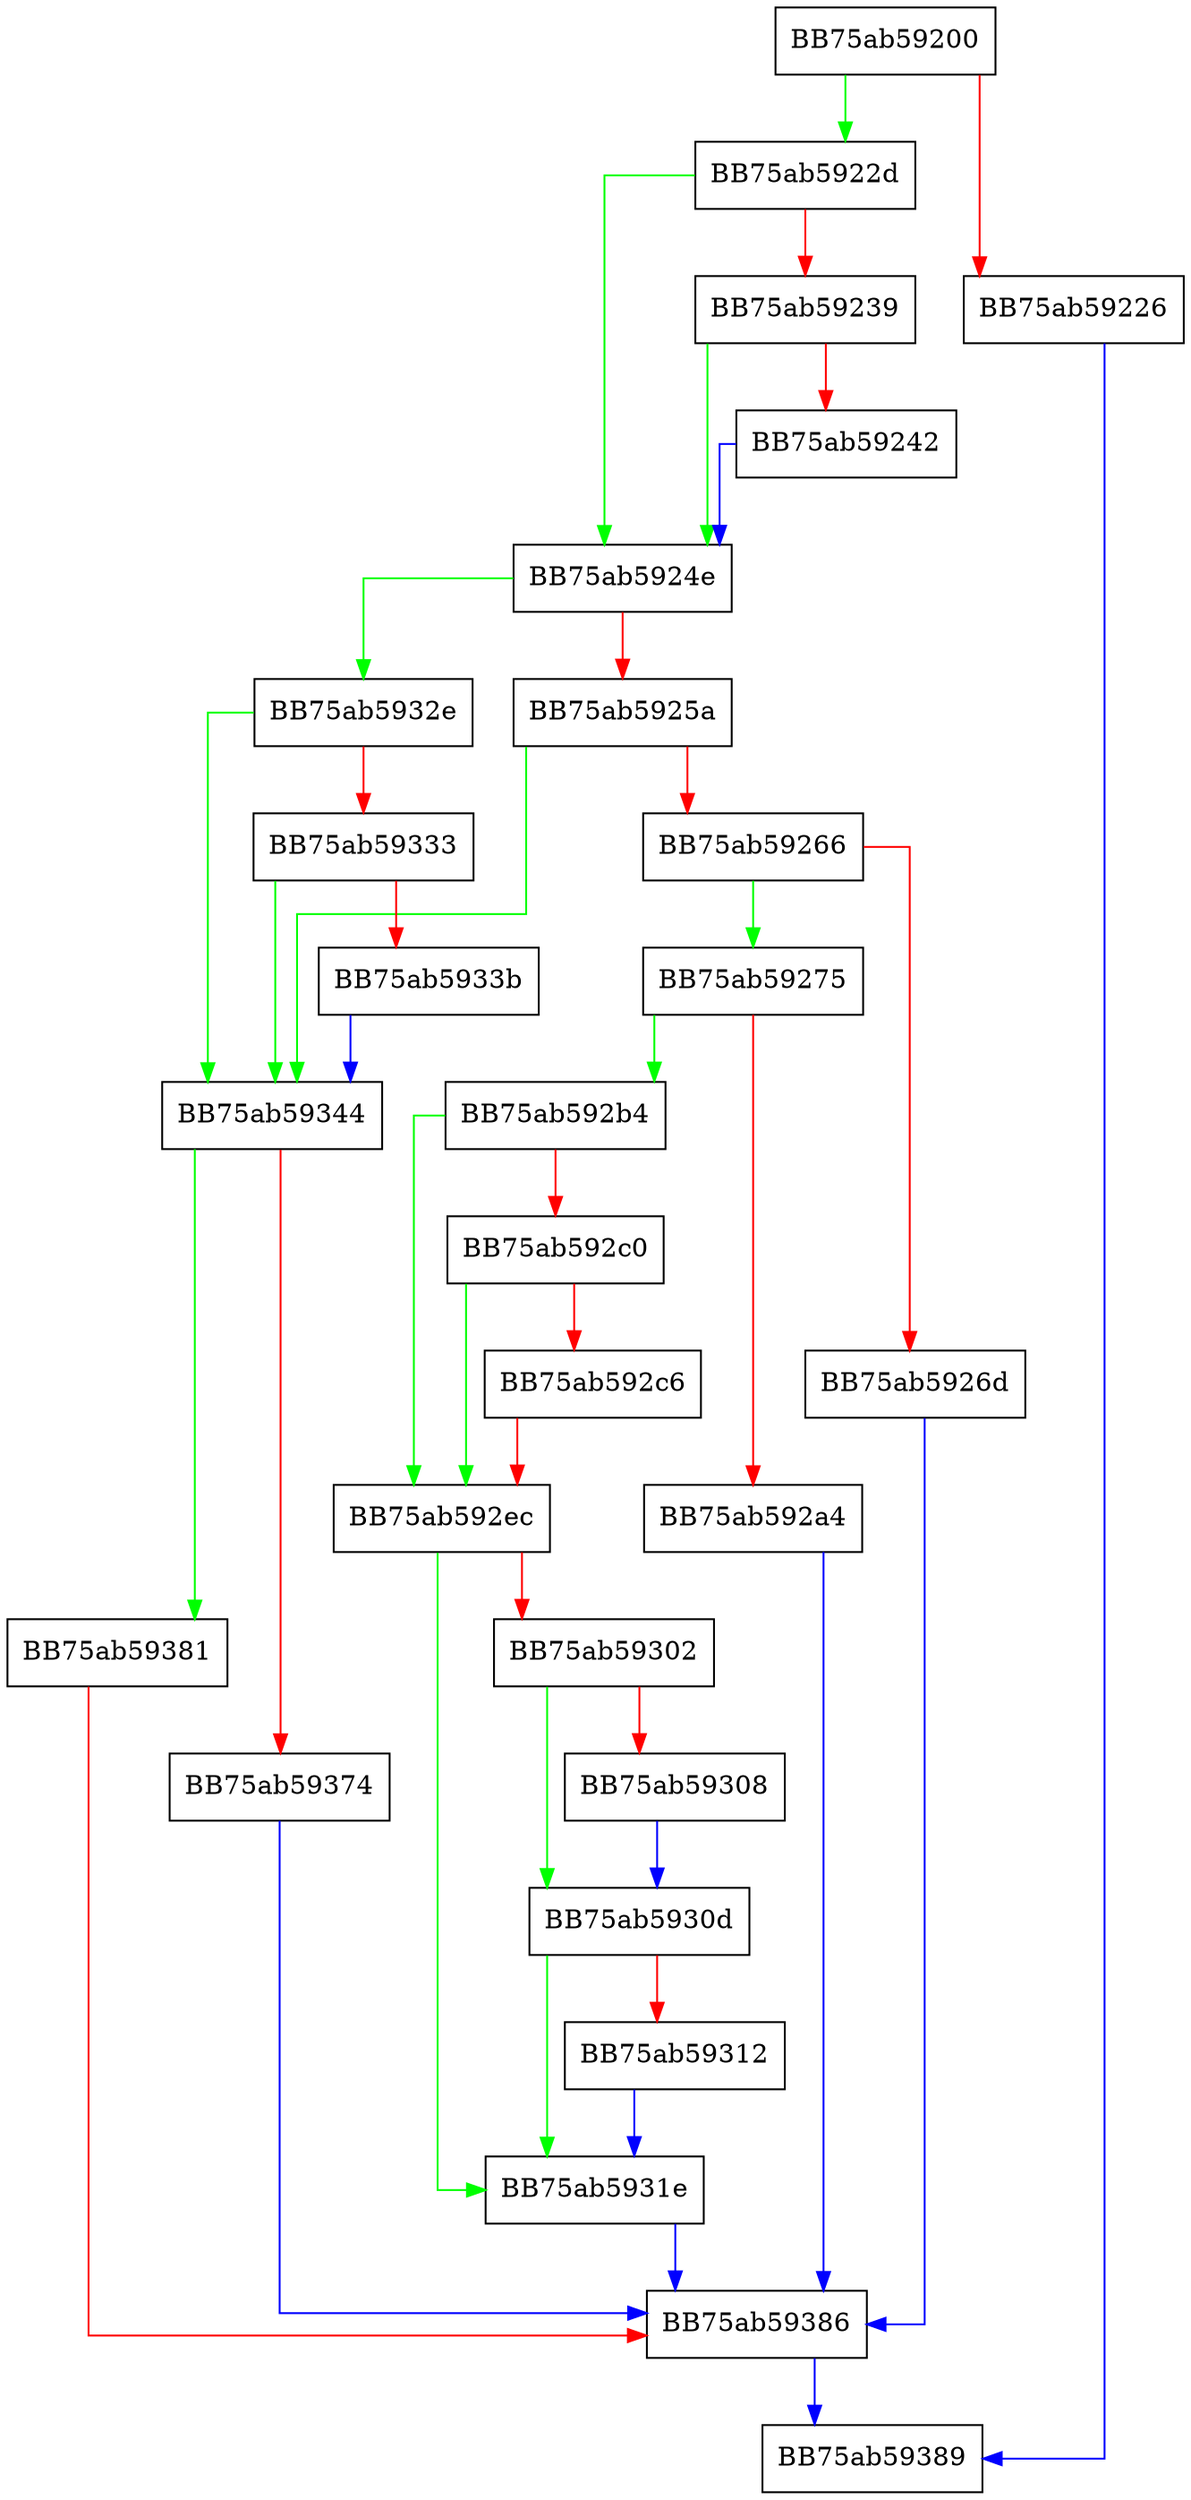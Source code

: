 digraph substExpr {
  node [shape="box"];
  graph [splines=ortho];
  BB75ab59200 -> BB75ab5922d [color="green"];
  BB75ab59200 -> BB75ab59226 [color="red"];
  BB75ab59226 -> BB75ab59389 [color="blue"];
  BB75ab5922d -> BB75ab5924e [color="green"];
  BB75ab5922d -> BB75ab59239 [color="red"];
  BB75ab59239 -> BB75ab5924e [color="green"];
  BB75ab59239 -> BB75ab59242 [color="red"];
  BB75ab59242 -> BB75ab5924e [color="blue"];
  BB75ab5924e -> BB75ab5932e [color="green"];
  BB75ab5924e -> BB75ab5925a [color="red"];
  BB75ab5925a -> BB75ab59344 [color="green"];
  BB75ab5925a -> BB75ab59266 [color="red"];
  BB75ab59266 -> BB75ab59275 [color="green"];
  BB75ab59266 -> BB75ab5926d [color="red"];
  BB75ab5926d -> BB75ab59386 [color="blue"];
  BB75ab59275 -> BB75ab592b4 [color="green"];
  BB75ab59275 -> BB75ab592a4 [color="red"];
  BB75ab592a4 -> BB75ab59386 [color="blue"];
  BB75ab592b4 -> BB75ab592ec [color="green"];
  BB75ab592b4 -> BB75ab592c0 [color="red"];
  BB75ab592c0 -> BB75ab592ec [color="green"];
  BB75ab592c0 -> BB75ab592c6 [color="red"];
  BB75ab592c6 -> BB75ab592ec [color="red"];
  BB75ab592ec -> BB75ab5931e [color="green"];
  BB75ab592ec -> BB75ab59302 [color="red"];
  BB75ab59302 -> BB75ab5930d [color="green"];
  BB75ab59302 -> BB75ab59308 [color="red"];
  BB75ab59308 -> BB75ab5930d [color="blue"];
  BB75ab5930d -> BB75ab5931e [color="green"];
  BB75ab5930d -> BB75ab59312 [color="red"];
  BB75ab59312 -> BB75ab5931e [color="blue"];
  BB75ab5931e -> BB75ab59386 [color="blue"];
  BB75ab5932e -> BB75ab59344 [color="green"];
  BB75ab5932e -> BB75ab59333 [color="red"];
  BB75ab59333 -> BB75ab59344 [color="green"];
  BB75ab59333 -> BB75ab5933b [color="red"];
  BB75ab5933b -> BB75ab59344 [color="blue"];
  BB75ab59344 -> BB75ab59381 [color="green"];
  BB75ab59344 -> BB75ab59374 [color="red"];
  BB75ab59374 -> BB75ab59386 [color="blue"];
  BB75ab59381 -> BB75ab59386 [color="red"];
  BB75ab59386 -> BB75ab59389 [color="blue"];
}